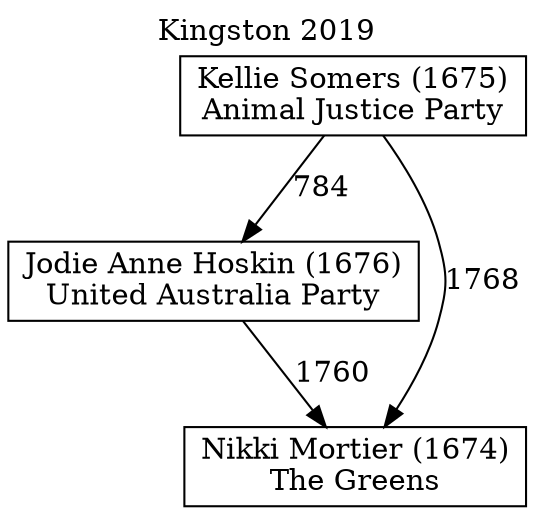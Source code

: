 // House preference flow
digraph "Nikki Mortier (1674)_Kingston_2019" {
	graph [label="Kingston 2019" labelloc=t mclimit=10]
	node [shape=box]
	"Jodie Anne Hoskin (1676)" [label="Jodie Anne Hoskin (1676)
United Australia Party"]
	"Kellie Somers (1675)" [label="Kellie Somers (1675)
Animal Justice Party"]
	"Nikki Mortier (1674)" [label="Nikki Mortier (1674)
The Greens"]
	"Jodie Anne Hoskin (1676)" -> "Nikki Mortier (1674)" [label=1760]
	"Kellie Somers (1675)" -> "Jodie Anne Hoskin (1676)" [label=784]
	"Kellie Somers (1675)" -> "Nikki Mortier (1674)" [label=1768]
}
